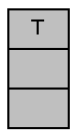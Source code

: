 digraph "T"
{
 // INTERACTIVE_SVG=YES
  bgcolor="transparent";
  edge [fontname="Helvetica",fontsize="10",labelfontname="Helvetica",labelfontsize="10"];
  node [fontname="Helvetica",fontsize="10",shape=record];
  Node2 [label="{T\n||}",height=0.2,width=0.4,color="black", fillcolor="grey75", style="filled", fontcolor="black"];
}
